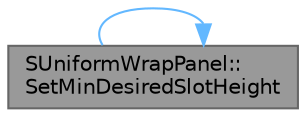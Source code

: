 digraph "SUniformWrapPanel::SetMinDesiredSlotHeight"
{
 // INTERACTIVE_SVG=YES
 // LATEX_PDF_SIZE
  bgcolor="transparent";
  edge [fontname=Helvetica,fontsize=10,labelfontname=Helvetica,labelfontsize=10];
  node [fontname=Helvetica,fontsize=10,shape=box,height=0.2,width=0.4];
  rankdir="LR";
  Node1 [id="Node000001",label="SUniformWrapPanel::\lSetMinDesiredSlotHeight",height=0.2,width=0.4,color="gray40", fillcolor="grey60", style="filled", fontcolor="black",tooltip="See MinDesiredSlotHeight attribute."];
  Node1 -> Node1 [id="edge1_Node000001_Node000001",color="steelblue1",style="solid",tooltip=" "];
}
